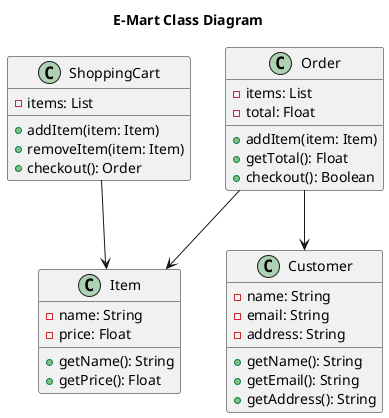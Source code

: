 @startuml E-Mart Class Diagram


!define icon_width 30
!define icon_height 30

title E-Mart Class Diagram
class ShoppingCart {
  - items: List
  + addItem(item: Item)
  + removeItem(item: Item)
  + checkout(): Order
}

class Item {
  - name: String
  - price: Float
  + getName(): String
  + getPrice(): Float
}

class Order {
  - items: List
  - total: Float
  + addItem(item: Item)
  + getTotal(): Float
  + checkout(): Boolean
}

class Customer {
  - name: String
  - email: String
  - address: String
  + getName(): String
  + getEmail(): String
  + getAddress(): String
}

ShoppingCart --> Item
Order --> Item
Order --> Customer

@enduml